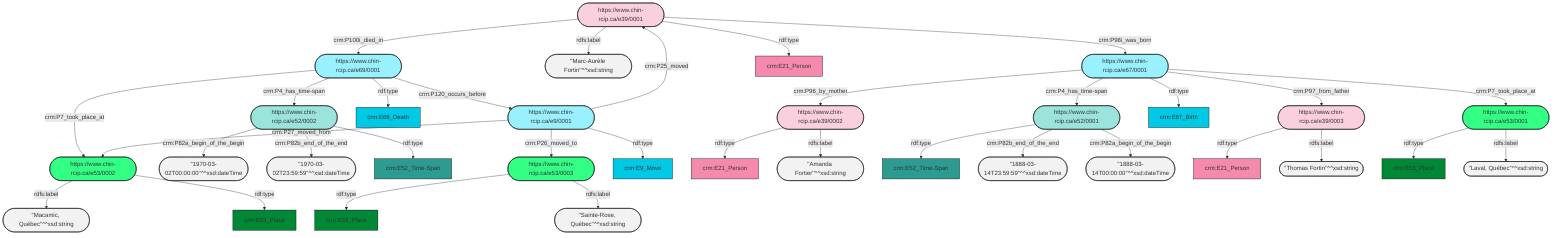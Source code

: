 graph TD
classDef Literal fill:#f2f2f2,stroke:#000000;
classDef CRM_Entity fill:#FFFFFF,stroke:#000000;
classDef CRM_Entity_URI fill:#FFFFFF,stroke:#000000;
classDef Temporal_Entity fill:#00C9E6, stroke:#000000;
classDef Temporal_Entity_URI fill:#99f1ff,stroke:#000000;
classDef Type fill:#E18312, stroke:#000000;
classDef Type_URI fill:#f6c588,stroke:#000000;
classDef Time-Span fill:#2C9C91, stroke:#000000;
classDef Time-Span_URI fill:#9be4dc,stroke:#000000;
classDef Appellation fill:#FFEB7F, stroke:#000000;
classDef Appellation_URI fill:#fff6cc,stroke:#000000;
classDef Place fill:#008836, stroke:#000000;
classDef Place_URI fill:#33ff85,stroke:#000000;
classDef Persistent_Item fill:#B266B2, stroke:#000000;
classDef Persistent_Item_URI fill:#dcbcdc,stroke:#000000;
classDef Conceptual_Object fill:#FFD700, stroke:#000000;
classDef Conceptual_Object_URI fill:#fff099,stroke:#000000;
classDef Physical_Thing fill:#D2B48C, stroke:#000000;
classDef Physical_Thing_URI fill:#eadbc8,stroke:#000000;
classDef Actor fill:#f58aad, stroke:#000000;
classDef Actor_URI fill:#fbd0de,stroke:#000000;
classDef PC_Classes fill:#4ce600, stroke:#000000;
classDef PC_Classes_URI fill:#bbff99,stroke:#000000;
classDef Multi_URI fill:#cccccc,stroke:#000000;

0([https://www.chin-rcip.ca/e39/0001]) -->|crm:P100i_died_in| 1([https://www.chin-rcip.ca/e69/0001])
0([https://www.chin-rcip.ca/e39/0001]) -->|rdfs:label| 2(["''Marc-Aurèle Fortin''^^xsd:string"]):::Literal
0([https://www.chin-rcip.ca/e39/0001]) -->|crm:P98i_was_born| 3([https://www.chin-rcip.ca/e67/0001])
0([https://www.chin-rcip.ca/e39/0001]):::Actor_URI -->|rdf:type| 4["crm:E21_Person"]:::Actor
1([https://www.chin-rcip.ca/e69/0001]) -->|crm:P4_has_time-span| 5([https://www.chin-rcip.ca/e52/0002])
1([https://www.chin-rcip.ca/e69/0001]) -->|crm:P7_took_place_at| 6([https://www.chin-rcip.ca/e53/0002])
1([https://www.chin-rcip.ca/e69/0001]) -->|crm:P120_occurs_before| 7([https://www.chin-rcip.ca/e9/0001])
1([https://www.chin-rcip.ca/e69/0001]):::Temporal_Entity_URI -->|rdf:type| 8["crm:E69_Death"]:::Temporal_Entity
3([https://www.chin-rcip.ca/e67/0001]) -->|crm:P96_by_mother| 9([https://www.chin-rcip.ca/e39/0002])
3([https://www.chin-rcip.ca/e67/0001]) -->|crm:P4_has_time-span| 10([https://www.chin-rcip.ca/e52/0001])
3([https://www.chin-rcip.ca/e67/0001]) -->|crm:P97_from_father| 11([https://www.chin-rcip.ca/e39/0003])
3([https://www.chin-rcip.ca/e67/0001]):::Temporal_Entity_URI -->|rdf:type| 12["crm:E67_Birth"]:::Temporal_Entity
3([https://www.chin-rcip.ca/e67/0001]) -->|crm:P7_took_place_at| 13([https://www.chin-rcip.ca/e53/0001])
5([https://www.chin-rcip.ca/e52/0002]) -->|crm:P82a_begin_of_the_begin| 14(["''1970-03-02T00:00:00''^^xsd:dateTime"]):::Literal
5([https://www.chin-rcip.ca/e52/0002]) -->|crm:P82b_end_of_the_end| 15(["''1970-03-02T23:59:59''^^xsd:dateTime"]):::Literal
5([https://www.chin-rcip.ca/e52/0002]):::Time-Span_URI -->|rdf:type| 16["crm:E52_Time-Span"]:::Time-Span
6([https://www.chin-rcip.ca/e53/0002]) -->|rdfs:label| 17(["''Macamic, Québec''^^xsd:string"]):::Literal
6([https://www.chin-rcip.ca/e53/0002]):::Place_URI -->|rdf:type| 18["crm:E53_Place"]:::Place
7([https://www.chin-rcip.ca/e9/0001]) -->|crm:P25_moved| 0([https://www.chin-rcip.ca/e39/0001])
7([https://www.chin-rcip.ca/e9/0001]) -->|crm:P27_moved_from| 6([https://www.chin-rcip.ca/e53/0002])
7([https://www.chin-rcip.ca/e9/0001]) -->|crm:P26_moved_to| 21([https://www.chin-rcip.ca/e53/0003])
7([https://www.chin-rcip.ca/e9/0001]):::Temporal_Entity_URI -->|rdf:type| 22["crm:E9_Move"]:::Temporal_Entity
9([https://www.chin-rcip.ca/e39/0002]):::Actor_URI -->|rdf:type| 23["crm:E21_Person"]:::Actor
9([https://www.chin-rcip.ca/e39/0002]) -->|rdfs:label| 24(["''Amanda Fortier''^^xsd:string"]):::Literal
10([https://www.chin-rcip.ca/e52/0001]):::Time-Span_URI -->|rdf:type| 25["crm:E52_Time-Span"]:::Time-Span
10([https://www.chin-rcip.ca/e52/0001]) -->|crm:P82b_end_of_the_end| 26(["''1888-03-14T23:59:59''^^xsd:dateTime"]):::Literal
10([https://www.chin-rcip.ca/e52/0001]) -->|crm:P82a_begin_of_the_begin| 27(["''1888-03-14T00:00:00''^^xsd:dateTime"]):::Literal
11([https://www.chin-rcip.ca/e39/0003]):::Actor_URI -->|rdf:type| 28["crm:E21_Person"]:::Actor
11([https://www.chin-rcip.ca/e39/0003]) -->|rdfs:label| 29(["''Thomas Fortin''^^xsd:string"]):::Literal
13([https://www.chin-rcip.ca/e53/0001]):::Place_URI -->|rdf:type| 30["crm:E53_Place"]:::Place
13([https://www.chin-rcip.ca/e53/0001]) -->|rdfs:label| 31(["''Laval, Québec''^^xsd:string"]):::Literal
21([https://www.chin-rcip.ca/e53/0003]):::Place_URI -->|rdf:type| 32["crm:E53_Place"]:::Place
21([https://www.chin-rcip.ca/e53/0003]) -->|rdfs:label| 33(["''Sainte-Rose, Québec''^^xsd:string"]):::Literal